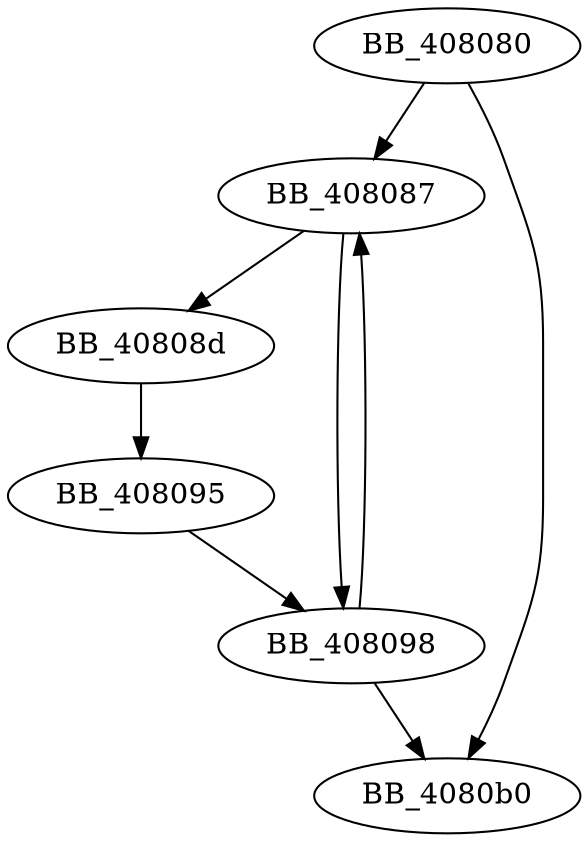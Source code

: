 DiGraph sub_408080{
BB_408080->BB_408087
BB_408080->BB_4080b0
BB_408087->BB_40808d
BB_408087->BB_408098
BB_40808d->BB_408095
BB_408095->BB_408098
BB_408098->BB_408087
BB_408098->BB_4080b0
}
